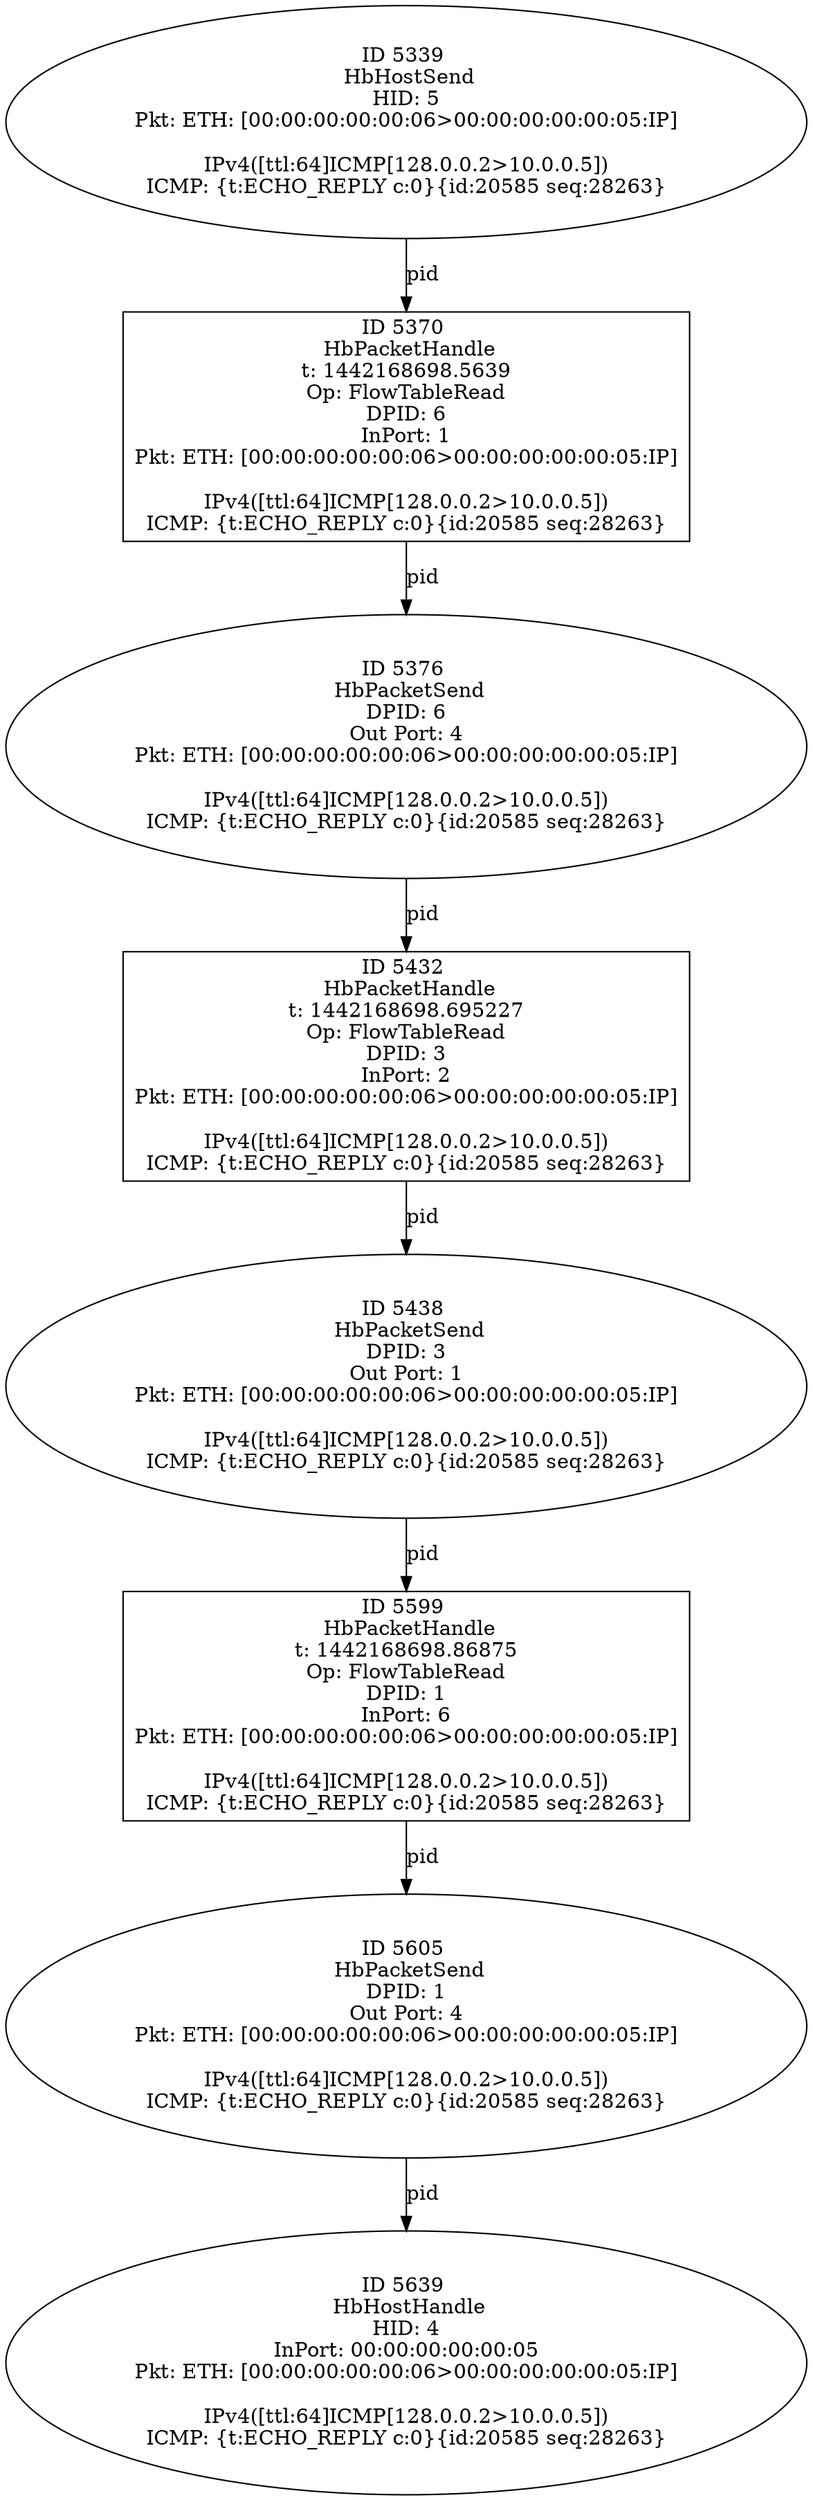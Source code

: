 strict digraph G {
5376 [shape=oval, event=<hb_events.HbPacketSend object at 0x107ee5c90>, label="ID 5376 
 HbPacketSend
DPID: 6
Out Port: 4
Pkt: ETH: [00:00:00:00:00:06>00:00:00:00:00:05:IP]

IPv4([ttl:64]ICMP[128.0.0.2>10.0.0.5])
ICMP: {t:ECHO_REPLY c:0}{id:20585 seq:28263}"];
5605 [shape=oval, event=<hb_events.HbPacketSend object at 0x107fa9f90>, label="ID 5605 
 HbPacketSend
DPID: 1
Out Port: 4
Pkt: ETH: [00:00:00:00:00:06>00:00:00:00:00:05:IP]

IPv4([ttl:64]ICMP[128.0.0.2>10.0.0.5])
ICMP: {t:ECHO_REPLY c:0}{id:20585 seq:28263}"];
5639 [shape=oval, event=<hb_events.HbHostHandle object at 0x107fccb90>, label="ID 5639 
 HbHostHandle
HID: 4
InPort: 00:00:00:00:00:05
Pkt: ETH: [00:00:00:00:00:06>00:00:00:00:00:05:IP]

IPv4([ttl:64]ICMP[128.0.0.2>10.0.0.5])
ICMP: {t:ECHO_REPLY c:0}{id:20585 seq:28263}"];
5432 [shape=box, event=<hb_events.HbPacketHandle object at 0x107f17750>, label="ID 5432 
 HbPacketHandle
t: 1442168698.695227
Op: FlowTableRead
DPID: 3
InPort: 2
Pkt: ETH: [00:00:00:00:00:06>00:00:00:00:00:05:IP]

IPv4([ttl:64]ICMP[128.0.0.2>10.0.0.5])
ICMP: {t:ECHO_REPLY c:0}{id:20585 seq:28263}"];
5370 [shape=box, event=<hb_events.HbPacketHandle object at 0x107ee5850>, label="ID 5370 
 HbPacketHandle
t: 1442168698.5639
Op: FlowTableRead
DPID: 6
InPort: 1
Pkt: ETH: [00:00:00:00:00:06>00:00:00:00:00:05:IP]

IPv4([ttl:64]ICMP[128.0.0.2>10.0.0.5])
ICMP: {t:ECHO_REPLY c:0}{id:20585 seq:28263}"];
5339 [shape=oval, event=<hb_events.HbHostSend object at 0x107ed7110>, label="ID 5339 
 HbHostSend
HID: 5
Pkt: ETH: [00:00:00:00:00:06>00:00:00:00:00:05:IP]

IPv4([ttl:64]ICMP[128.0.0.2>10.0.0.5])
ICMP: {t:ECHO_REPLY c:0}{id:20585 seq:28263}"];
5438 [shape=oval, event=<hb_events.HbPacketSend object at 0x107f20c50>, label="ID 5438 
 HbPacketSend
DPID: 3
Out Port: 1
Pkt: ETH: [00:00:00:00:00:06>00:00:00:00:00:05:IP]

IPv4([ttl:64]ICMP[128.0.0.2>10.0.0.5])
ICMP: {t:ECHO_REPLY c:0}{id:20585 seq:28263}"];
5599 [shape=box, event=<hb_events.HbPacketHandle object at 0x107fa1c90>, label="ID 5599 
 HbPacketHandle
t: 1442168698.86875
Op: FlowTableRead
DPID: 1
InPort: 6
Pkt: ETH: [00:00:00:00:00:06>00:00:00:00:00:05:IP]

IPv4([ttl:64]ICMP[128.0.0.2>10.0.0.5])
ICMP: {t:ECHO_REPLY c:0}{id:20585 seq:28263}"];
5376 -> 5432  [rel=pid, label=pid];
5605 -> 5639  [rel=pid, label=pid];
5432 -> 5438  [rel=pid, label=pid];
5370 -> 5376  [rel=pid, label=pid];
5339 -> 5370  [rel=pid, label=pid];
5438 -> 5599  [rel=pid, label=pid];
5599 -> 5605  [rel=pid, label=pid];
}
